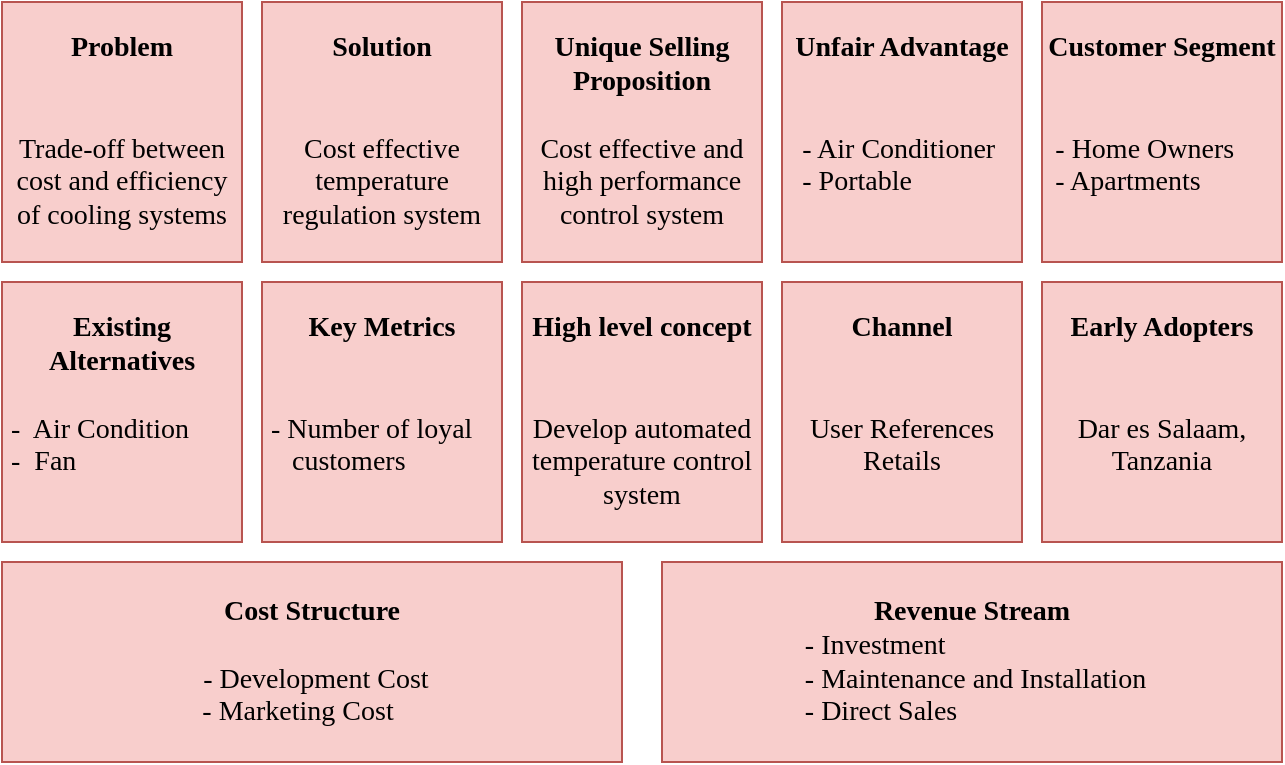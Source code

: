 <mxfile version="24.4.6" type="device" pages="4">
  <diagram id="IUutwtIi_xowKQfKzAiz" name="lean_canvas">
    <mxGraphModel dx="880" dy="522" grid="1" gridSize="10" guides="1" tooltips="1" connect="1" arrows="1" fold="1" page="1" pageScale="1" pageWidth="850" pageHeight="1100" math="0" shadow="0">
      <root>
        <mxCell id="0" />
        <mxCell id="1" parent="0" />
        <mxCell id="N1j-NG2Vdm3HL-knyuAw-1" value="&lt;div style=&quot;font-size: 14px;&quot;&gt;&lt;b style=&quot;font-size: 14px;&quot;&gt;Problem&lt;/b&gt;&lt;/div&gt;&lt;div style=&quot;font-size: 14px;&quot;&gt;&lt;br style=&quot;font-size: 14px;&quot;&gt;&lt;/div&gt;&lt;div style=&quot;font-size: 14px;&quot;&gt;&lt;br style=&quot;font-size: 14px;&quot;&gt;&lt;/div&gt;&lt;div style=&quot;font-size: 14px;&quot;&gt;Trade-off between cost and efficiency of cooling systems&lt;/div&gt;" style="rounded=1;whiteSpace=wrap;html=1;arcSize=0;fillColor=#f8cecc;strokeColor=#b85450;fontFamily=Times New Roman;fontSize=14;" parent="1" vertex="1">
          <mxGeometry x="80" y="80" width="120" height="130" as="geometry" />
        </mxCell>
        <mxCell id="N1j-NG2Vdm3HL-knyuAw-2" value="&lt;div style=&quot;font-size: 14px;&quot;&gt;&lt;b&gt;Key Metrics&lt;/b&gt;&lt;/div&gt;&lt;div style=&quot;font-size: 14px;&quot;&gt;&lt;br style=&quot;font-size: 14px;&quot;&gt;&lt;/div&gt;&lt;div style=&quot;font-size: 14px;&quot;&gt;&lt;br style=&quot;font-size: 14px;&quot;&gt;&lt;/div&gt;&lt;div style=&quot;text-align: left; font-size: 14px;&quot;&gt;&amp;nbsp;- Number of loyal&amp;nbsp; &amp;nbsp; &amp;nbsp; &amp;nbsp; customers&lt;/div&gt;&lt;div style=&quot;font-size: 14px;&quot;&gt;&lt;br style=&quot;font-size: 14px;&quot;&gt;&lt;/div&gt;" style="rounded=1;whiteSpace=wrap;html=1;arcSize=0;fillColor=#f8cecc;strokeColor=#b85450;fontFamily=Times New Roman;fontSize=14;" parent="1" vertex="1">
          <mxGeometry x="210" y="220" width="120" height="130" as="geometry" />
        </mxCell>
        <mxCell id="N1j-NG2Vdm3HL-knyuAw-3" value="&lt;div style=&quot;font-size: 14px;&quot;&gt;&lt;b&gt;Unique Selling Proposition&lt;/b&gt;&lt;/div&gt;&lt;div style=&quot;font-size: 14px;&quot;&gt;&lt;br style=&quot;font-size: 14px;&quot;&gt;&lt;/div&gt;&lt;div style=&quot;font-size: 14px;&quot;&gt;Cost effective and high performance control system&lt;/div&gt;" style="rounded=1;whiteSpace=wrap;html=1;arcSize=0;fillColor=#f8cecc;strokeColor=#b85450;fontFamily=Times New Roman;fontSize=14;" parent="1" vertex="1">
          <mxGeometry x="340" y="80" width="120" height="130" as="geometry" />
        </mxCell>
        <mxCell id="N1j-NG2Vdm3HL-knyuAw-4" value="&lt;div style=&quot;font-size: 14px;&quot;&gt;&lt;b&gt;Solution&lt;/b&gt;&lt;/div&gt;&lt;div style=&quot;font-size: 14px;&quot;&gt;&lt;br style=&quot;font-size: 14px;&quot;&gt;&lt;/div&gt;&lt;div style=&quot;font-size: 14px;&quot;&gt;&lt;br style=&quot;font-size: 14px;&quot;&gt;&lt;/div&gt;&lt;div style=&quot;font-size: 14px;&quot;&gt;Cost effective temperature regulation system&lt;/div&gt;" style="rounded=1;whiteSpace=wrap;html=1;arcSize=0;fillColor=#f8cecc;strokeColor=#b85450;fontFamily=Times New Roman;fontSize=14;" parent="1" vertex="1">
          <mxGeometry x="210" y="80" width="120" height="130" as="geometry" />
        </mxCell>
        <mxCell id="N1j-NG2Vdm3HL-knyuAw-5" value="&lt;div style=&quot;font-size: 14px;&quot;&gt;&lt;b&gt;Existing Alternatives&lt;/b&gt;&lt;/div&gt;&lt;div style=&quot;font-size: 14px;&quot;&gt;&lt;br style=&quot;font-size: 14px;&quot;&gt;&lt;/div&gt;&lt;div style=&quot;font-size: 14px;&quot;&gt;&lt;div style=&quot;&quot;&gt;&lt;div style=&quot;text-align: left;&quot;&gt;&lt;span style=&quot;background-color: initial;&quot;&gt;&amp;nbsp;-&amp;nbsp; Air Condition&lt;/span&gt;&lt;/div&gt;&lt;div style=&quot;text-align: left;&quot;&gt;&lt;span style=&quot;background-color: initial; text-align: center;&quot;&gt;&amp;nbsp;-&amp;nbsp; Fan&lt;/span&gt;&lt;/div&gt;&lt;/div&gt;&lt;/div&gt;&lt;div style=&quot;font-size: 14px;&quot;&gt;&lt;br style=&quot;font-size: 14px;&quot;&gt;&lt;/div&gt;" style="rounded=1;whiteSpace=wrap;html=1;arcSize=0;fillColor=#f8cecc;strokeColor=#b85450;fontFamily=Times New Roman;fontSize=14;" parent="1" vertex="1">
          <mxGeometry x="80" y="220" width="120" height="130" as="geometry" />
        </mxCell>
        <mxCell id="N1j-NG2Vdm3HL-knyuAw-6" value="&lt;div style=&quot;font-size: 14px;&quot;&gt;&lt;b&gt;Early Adopters&lt;/b&gt;&lt;/div&gt;&lt;div style=&quot;font-size: 14px;&quot;&gt;&lt;br style=&quot;font-size: 14px;&quot;&gt;&lt;/div&gt;&lt;div style=&quot;font-size: 14px;&quot;&gt;&lt;br style=&quot;font-size: 14px;&quot;&gt;&lt;/div&gt;&lt;div style=&quot;font-size: 14px;&quot;&gt;Dar es Salaam,&lt;/div&gt;&lt;div style=&quot;font-size: 14px;&quot;&gt;Tanzania&lt;/div&gt;&lt;div style=&quot;font-size: 14px;&quot;&gt;&lt;br style=&quot;font-size: 14px;&quot;&gt;&lt;/div&gt;" style="rounded=1;whiteSpace=wrap;html=1;arcSize=0;fillColor=#f8cecc;strokeColor=#b85450;fontFamily=Times New Roman;fontSize=14;" parent="1" vertex="1">
          <mxGeometry x="600" y="220" width="120" height="130" as="geometry" />
        </mxCell>
        <mxCell id="N1j-NG2Vdm3HL-knyuAw-7" value="&lt;div style=&quot;font-size: 14px;&quot;&gt;&lt;b&gt;Customer Segment&lt;/b&gt;&lt;/div&gt;&lt;div style=&quot;font-size: 14px;&quot;&gt;&lt;br style=&quot;font-size: 14px;&quot;&gt;&lt;/div&gt;&lt;div style=&quot;font-size: 14px;&quot;&gt;&lt;br&gt;&lt;/div&gt;&lt;div style=&quot;text-align: left; font-size: 14px;&quot;&gt;&amp;nbsp;- Home Owners&lt;/div&gt;&lt;div style=&quot;text-align: left; font-size: 14px;&quot;&gt;&amp;nbsp;- Apartments&lt;/div&gt;&lt;div style=&quot;font-size: 14px;&quot;&gt;&lt;br style=&quot;font-size: 14px;&quot;&gt;&lt;/div&gt;" style="rounded=1;whiteSpace=wrap;html=1;arcSize=0;fillColor=#f8cecc;strokeColor=#b85450;fontFamily=Times New Roman;fontSize=14;" parent="1" vertex="1">
          <mxGeometry x="600" y="80" width="120" height="130" as="geometry" />
        </mxCell>
        <mxCell id="N1j-NG2Vdm3HL-knyuAw-8" value="&lt;div style=&quot;font-size: 14px;&quot;&gt;&lt;b&gt;Channel&lt;/b&gt;&lt;/div&gt;&lt;div style=&quot;font-size: 14px;&quot;&gt;&lt;br style=&quot;font-size: 14px;&quot;&gt;&lt;/div&gt;&lt;div style=&quot;font-size: 14px;&quot;&gt;&lt;br style=&quot;font-size: 14px;&quot;&gt;&lt;/div&gt;&lt;div style=&quot;font-size: 14px;&quot;&gt;User References&lt;/div&gt;&lt;div style=&quot;font-size: 14px;&quot;&gt;Retails&lt;/div&gt;&lt;div style=&quot;font-size: 14px;&quot;&gt;&lt;br style=&quot;font-size: 14px;&quot;&gt;&lt;/div&gt;" style="rounded=1;whiteSpace=wrap;html=1;arcSize=0;fillColor=#f8cecc;strokeColor=#b85450;fontFamily=Times New Roman;fontSize=14;" parent="1" vertex="1">
          <mxGeometry x="470" y="220" width="120" height="130" as="geometry" />
        </mxCell>
        <mxCell id="N1j-NG2Vdm3HL-knyuAw-9" value="&lt;div style=&quot;font-size: 14px;&quot;&gt;&lt;b&gt;Unfair Advantage&lt;/b&gt;&lt;/div&gt;&lt;div style=&quot;font-size: 14px;&quot;&gt;&lt;b&gt;&lt;br&gt;&lt;/b&gt;&lt;/div&gt;&lt;div style=&quot;font-size: 14px;&quot;&gt;&lt;br&gt;&lt;/div&gt;&lt;div style=&quot;text-align: left; font-size: 14px;&quot;&gt;&amp;nbsp;- Air Conditioner&lt;/div&gt;&lt;div style=&quot;text-align: left; font-size: 14px;&quot;&gt;&amp;nbsp;- Portable&amp;nbsp;&lt;/div&gt;&lt;div style=&quot;font-size: 14px;&quot;&gt;&lt;br&gt;&lt;/div&gt;" style="rounded=1;whiteSpace=wrap;html=1;arcSize=0;fillColor=#f8cecc;strokeColor=#b85450;fontFamily=Times New Roman;fontSize=14;" parent="1" vertex="1">
          <mxGeometry x="470" y="80" width="120" height="130" as="geometry" />
        </mxCell>
        <mxCell id="N1j-NG2Vdm3HL-knyuAw-10" value="&lt;div style=&quot;font-size: 14px;&quot;&gt;&lt;b&gt;High level concept&lt;/b&gt;&lt;/div&gt;&lt;div style=&quot;font-size: 14px;&quot;&gt;&lt;br style=&quot;font-size: 14px;&quot;&gt;&lt;/div&gt;&lt;div style=&quot;font-size: 14px;&quot;&gt;&lt;br&gt;&lt;/div&gt;&lt;div style=&quot;font-size: 14px;&quot;&gt;Develop automated temperature control system&lt;/div&gt;" style="rounded=1;whiteSpace=wrap;html=1;arcSize=0;fillColor=#f8cecc;strokeColor=#b85450;fontFamily=Times New Roman;fontSize=14;" parent="1" vertex="1">
          <mxGeometry x="340" y="220" width="120" height="130" as="geometry" />
        </mxCell>
        <mxCell id="N1j-NG2Vdm3HL-knyuAw-11" value="&lt;div style=&quot;font-size: 14px;&quot;&gt;&lt;b&gt;Cost Structure&lt;/b&gt;&lt;/div&gt;&lt;div style=&quot;font-size: 14px;&quot;&gt;&lt;b&gt;&lt;br&gt;&lt;/b&gt;&lt;/div&gt;&lt;div style=&quot;text-align: right; font-size: 14px;&quot;&gt;&amp;nbsp;- Development Cost&lt;/div&gt;&lt;div style=&quot;font-size: 14px;&quot;&gt;&amp;nbsp;- Marketing Cost&amp;nbsp; &amp;nbsp; &amp;nbsp;&lt;/div&gt;" style="rounded=1;whiteSpace=wrap;html=1;arcSize=0;fillColor=#f8cecc;strokeColor=#b85450;fontFamily=Times New Roman;fontSize=14;" parent="1" vertex="1">
          <mxGeometry x="80" y="360" width="310" height="100" as="geometry" />
        </mxCell>
        <mxCell id="N1j-NG2Vdm3HL-knyuAw-12" value="&lt;div style=&quot;font-size: 14px;&quot;&gt;&lt;b&gt;Revenue Stream&lt;/b&gt;&lt;/div&gt;&lt;div style=&quot;text-align: left; font-size: 14px;&quot;&gt;&lt;span style=&quot;background-color: initial;&quot;&gt;&amp;nbsp;- Investment&lt;/span&gt;&lt;br&gt;&lt;/div&gt;&lt;div style=&quot;text-align: left; font-size: 14px;&quot;&gt;&amp;nbsp;- Maintenance and Installation&lt;/div&gt;&lt;div style=&quot;text-align: left; font-size: 14px;&quot;&gt;&amp;nbsp;- Direct Sales&lt;/div&gt;" style="rounded=1;whiteSpace=wrap;html=1;arcSize=0;fillColor=#f8cecc;strokeColor=#b85450;fontFamily=Times New Roman;fontSize=14;" parent="1" vertex="1">
          <mxGeometry x="410" y="360" width="310" height="100" as="geometry" />
        </mxCell>
      </root>
    </mxGraphModel>
  </diagram>
  <diagram id="fbFZtdybgHPGP7j4UPw3" name="block_diagram">
    <mxGraphModel dx="880" dy="522" grid="1" gridSize="10" guides="1" tooltips="1" connect="1" arrows="1" fold="1" page="1" pageScale="1" pageWidth="850" pageHeight="1100" math="0" shadow="0">
      <root>
        <mxCell id="0" />
        <mxCell id="1" parent="0" />
        <mxCell id="qX_eJ9X0-TSV4JlGl-xu-5" style="edgeStyle=orthogonalEdgeStyle;rounded=0;orthogonalLoop=1;jettySize=auto;html=1;exitX=0.5;exitY=1;exitDx=0;exitDy=0;entryX=0.5;entryY=0;entryDx=0;entryDy=0;startArrow=classic;startFill=1;" parent="1" source="Xi10BOZ2VGo8RdoqIAmX-1" target="Xi10BOZ2VGo8RdoqIAmX-6" edge="1">
          <mxGeometry relative="1" as="geometry" />
        </mxCell>
        <mxCell id="JZ5oZrzmXpjfikpqD0F4-2" style="rounded=0;orthogonalLoop=1;jettySize=auto;html=1;exitX=1;exitY=0.5;exitDx=0;exitDy=0;endArrow=oval;endFill=1;" parent="1" source="Xi10BOZ2VGo8RdoqIAmX-1" edge="1">
          <mxGeometry relative="1" as="geometry">
            <mxPoint x="520" y="320" as="targetPoint" />
          </mxGeometry>
        </mxCell>
        <mxCell id="Xi10BOZ2VGo8RdoqIAmX-1" value="&lt;font style=&quot;font-size: 15px;&quot; face=&quot;Times New Roman&quot;&gt;&lt;b&gt;Micro-controller&lt;/b&gt;&lt;/font&gt;" style="rounded=1;whiteSpace=wrap;html=1;" parent="1" vertex="1">
          <mxGeometry x="360" y="240" width="120" height="160" as="geometry" />
        </mxCell>
        <mxCell id="cwdDH5eGxF_M0OgsM5ry-1" style="edgeStyle=orthogonalEdgeStyle;rounded=0;orthogonalLoop=1;jettySize=auto;html=1;exitX=0;exitY=0.5;exitDx=0;exitDy=0;endArrow=oval;endFill=1;" parent="1" source="Xi10BOZ2VGo8RdoqIAmX-2" edge="1">
          <mxGeometry relative="1" as="geometry">
            <mxPoint x="560" y="280" as="targetPoint" />
          </mxGeometry>
        </mxCell>
        <mxCell id="Xi10BOZ2VGo8RdoqIAmX-2" value="&lt;font face=&quot;Times New Roman&quot;&gt;&lt;span style=&quot;font-size: 15px;&quot;&gt;&lt;b&gt;Cooling System&lt;/b&gt;&lt;/span&gt;&lt;/font&gt;" style="rounded=1;whiteSpace=wrap;html=1;" parent="1" vertex="1">
          <mxGeometry x="600" y="220" width="120" height="60" as="geometry" />
        </mxCell>
        <mxCell id="cwdDH5eGxF_M0OgsM5ry-2" style="edgeStyle=orthogonalEdgeStyle;rounded=0;orthogonalLoop=1;jettySize=auto;html=1;exitX=0;exitY=0.5;exitDx=0;exitDy=0;endArrow=oval;endFill=1;" parent="1" source="Xi10BOZ2VGo8RdoqIAmX-3" edge="1">
          <mxGeometry relative="1" as="geometry">
            <mxPoint x="560" y="360" as="targetPoint" />
          </mxGeometry>
        </mxCell>
        <mxCell id="Xi10BOZ2VGo8RdoqIAmX-3" value="&lt;font face=&quot;Times New Roman&quot;&gt;&lt;span style=&quot;font-size: 15px;&quot;&gt;&lt;b&gt;Heating System&lt;/b&gt;&lt;/span&gt;&lt;/font&gt;" style="rounded=1;whiteSpace=wrap;html=1;" parent="1" vertex="1">
          <mxGeometry x="600" y="360" width="120" height="60" as="geometry" />
        </mxCell>
        <mxCell id="qX_eJ9X0-TSV4JlGl-xu-4" style="edgeStyle=orthogonalEdgeStyle;rounded=0;orthogonalLoop=1;jettySize=auto;html=1;exitX=1;exitY=0.5;exitDx=0;exitDy=0;entryX=0;entryY=0.25;entryDx=0;entryDy=0;" parent="1" source="Xi10BOZ2VGo8RdoqIAmX-4" target="Xi10BOZ2VGo8RdoqIAmX-1" edge="1">
          <mxGeometry relative="1" as="geometry" />
        </mxCell>
        <mxCell id="Xi10BOZ2VGo8RdoqIAmX-4" value="&lt;font face=&quot;Times New Roman&quot;&gt;&lt;span style=&quot;font-size: 15px;&quot;&gt;&lt;b&gt;Temperature&amp;nbsp; sensor&lt;/b&gt;&lt;/span&gt;&lt;/font&gt;" style="rounded=1;whiteSpace=wrap;html=1;" parent="1" vertex="1">
          <mxGeometry x="180" y="250" width="120" height="60" as="geometry" />
        </mxCell>
        <mxCell id="qX_eJ9X0-TSV4JlGl-xu-3" style="edgeStyle=orthogonalEdgeStyle;rounded=0;orthogonalLoop=1;jettySize=auto;html=1;exitX=1;exitY=0.5;exitDx=0;exitDy=0;entryX=0;entryY=0.75;entryDx=0;entryDy=0;" parent="1" source="Xi10BOZ2VGo8RdoqIAmX-5" target="Xi10BOZ2VGo8RdoqIAmX-1" edge="1">
          <mxGeometry relative="1" as="geometry" />
        </mxCell>
        <mxCell id="Xi10BOZ2VGo8RdoqIAmX-5" value="&lt;font face=&quot;Times New Roman&quot;&gt;&lt;span style=&quot;font-size: 15px;&quot;&gt;&lt;b&gt;Reference Temperature&lt;/b&gt;&lt;/span&gt;&lt;/font&gt;" style="rounded=1;whiteSpace=wrap;html=1;" parent="1" vertex="1">
          <mxGeometry x="180" y="330" width="120" height="60" as="geometry" />
        </mxCell>
        <mxCell id="Xi10BOZ2VGo8RdoqIAmX-6" value="&lt;font face=&quot;Times New Roman&quot;&gt;&lt;span style=&quot;font-size: 15px;&quot;&gt;&lt;b&gt;Memory&lt;/b&gt;&lt;/span&gt;&lt;/font&gt;" style="rounded=1;whiteSpace=wrap;html=1;" parent="1" vertex="1">
          <mxGeometry x="360" y="460" width="120" height="60" as="geometry" />
        </mxCell>
        <mxCell id="cwdDH5eGxF_M0OgsM5ry-4" style="edgeStyle=orthogonalEdgeStyle;rounded=0;orthogonalLoop=1;jettySize=auto;html=1;exitX=0.25;exitY=0;exitDx=0;exitDy=0;" parent="1" source="Xi10BOZ2VGo8RdoqIAmX-7" edge="1">
          <mxGeometry relative="1" as="geometry">
            <mxPoint x="210" y="480" as="targetPoint" />
          </mxGeometry>
        </mxCell>
        <mxCell id="cwdDH5eGxF_M0OgsM5ry-5" style="edgeStyle=orthogonalEdgeStyle;rounded=0;orthogonalLoop=1;jettySize=auto;html=1;exitX=0.5;exitY=0;exitDx=0;exitDy=0;" parent="1" source="Xi10BOZ2VGo8RdoqIAmX-7" edge="1">
          <mxGeometry relative="1" as="geometry">
            <mxPoint x="240" y="480" as="targetPoint" />
          </mxGeometry>
        </mxCell>
        <mxCell id="cwdDH5eGxF_M0OgsM5ry-6" style="edgeStyle=orthogonalEdgeStyle;rounded=0;orthogonalLoop=1;jettySize=auto;html=1;exitX=0.75;exitY=0;exitDx=0;exitDy=0;" parent="1" source="Xi10BOZ2VGo8RdoqIAmX-7" edge="1">
          <mxGeometry relative="1" as="geometry">
            <mxPoint x="270" y="480" as="targetPoint" />
          </mxGeometry>
        </mxCell>
        <mxCell id="Xi10BOZ2VGo8RdoqIAmX-7" value="&lt;font face=&quot;Times New Roman&quot;&gt;&lt;span style=&quot;font-size: 15px;&quot;&gt;&lt;b&gt;Power&lt;/b&gt;&lt;/span&gt;&lt;/font&gt;" style="rounded=1;whiteSpace=wrap;html=1;" parent="1" vertex="1">
          <mxGeometry x="180" y="520" width="120" height="60" as="geometry" />
        </mxCell>
        <mxCell id="JOOxyEUbyZdSYKalkVz8-5" style="edgeStyle=orthogonalEdgeStyle;rounded=0;orthogonalLoop=1;jettySize=auto;html=1;exitX=0.5;exitY=1;exitDx=0;exitDy=0;entryX=0.5;entryY=0;entryDx=0;entryDy=0;" parent="1" source="JOOxyEUbyZdSYKalkVz8-4" target="Xi10BOZ2VGo8RdoqIAmX-1" edge="1">
          <mxGeometry relative="1" as="geometry" />
        </mxCell>
        <mxCell id="JOOxyEUbyZdSYKalkVz8-4" value="&lt;font face=&quot;Times New Roman&quot;&gt;&lt;span style=&quot;font-size: 15px;&quot;&gt;&lt;b&gt;Display&lt;/b&gt;&lt;/span&gt;&lt;/font&gt;" style="rounded=1;whiteSpace=wrap;html=1;" parent="1" vertex="1">
          <mxGeometry x="360" y="120" width="120" height="60" as="geometry" />
        </mxCell>
        <mxCell id="cwdDH5eGxF_M0OgsM5ry-3" value="" style="endArrow=none;html=1;rounded=0;" parent="1" edge="1">
          <mxGeometry width="50" height="50" relative="1" as="geometry">
            <mxPoint x="520" y="320" as="sourcePoint" />
            <mxPoint x="560" y="280" as="targetPoint" />
          </mxGeometry>
        </mxCell>
        <mxCell id="cwdDH5eGxF_M0OgsM5ry-8" value="&lt;font face=&quot;Times New Roman&quot;&gt;&lt;span style=&quot;font-size: 15px;&quot;&gt;&lt;b&gt;All components&lt;/b&gt;&lt;/span&gt;&lt;/font&gt;" style="rounded=1;whiteSpace=wrap;html=1;shadow=1;glass=0;dashed=1;dashPattern=1 1;" parent="1" vertex="1">
          <mxGeometry x="160" y="450" width="160" height="30" as="geometry" />
        </mxCell>
      </root>
    </mxGraphModel>
  </diagram>
  <diagram id="w1SGXUmg4aq96N_5f62M" name="detailed_block_diagram">
    <mxGraphModel dx="880" dy="1617" grid="1" gridSize="10" guides="1" tooltips="1" connect="1" arrows="1" fold="1" page="1" pageScale="1" pageWidth="850" pageHeight="1100" math="0" shadow="0">
      <root>
        <mxCell id="0" />
        <mxCell id="1" parent="0" />
        <mxCell id="oxX6o8B_DWSjOt6dtP4j-6" style="edgeStyle=orthogonalEdgeStyle;rounded=0;orthogonalLoop=1;jettySize=auto;html=1;exitX=0.5;exitY=1;exitDx=0;exitDy=0;entryX=0.5;entryY=0;entryDx=0;entryDy=0;" parent="1" source="B_azEyaQDEWIwMeFZd9b-1" target="oxX6o8B_DWSjOt6dtP4j-5" edge="1">
          <mxGeometry relative="1" as="geometry" />
        </mxCell>
        <mxCell id="SBjCXVyyqNs9FAgvINQP-2" style="edgeStyle=orthogonalEdgeStyle;rounded=0;orthogonalLoop=1;jettySize=auto;html=1;exitX=0.25;exitY=1;exitDx=0;exitDy=0;entryX=0.5;entryY=0;entryDx=0;entryDy=0;startArrow=classic;startFill=1;" parent="1" source="B_azEyaQDEWIwMeFZd9b-1" target="SBjCXVyyqNs9FAgvINQP-1" edge="1">
          <mxGeometry relative="1" as="geometry" />
        </mxCell>
        <mxCell id="B_azEyaQDEWIwMeFZd9b-1" value="&lt;font style=&quot;font-size: 15px;&quot; face=&quot;Times New Roman&quot;&gt;&lt;b&gt;Micro-controller&lt;/b&gt;&lt;/font&gt;" style="rounded=1;whiteSpace=wrap;html=1;" parent="1" vertex="1">
          <mxGeometry x="270" y="350" width="100" height="160" as="geometry" />
        </mxCell>
        <mxCell id="oxX6o8B_DWSjOt6dtP4j-4" style="edgeStyle=orthogonalEdgeStyle;rounded=0;orthogonalLoop=1;jettySize=auto;html=1;exitX=1;exitY=0.5;exitDx=0;exitDy=0;entryX=0;entryY=0.25;entryDx=0;entryDy=0;" parent="1" source="B_azEyaQDEWIwMeFZd9b-3" target="B_azEyaQDEWIwMeFZd9b-1" edge="1">
          <mxGeometry relative="1" as="geometry" />
        </mxCell>
        <mxCell id="B_azEyaQDEWIwMeFZd9b-3" value="&lt;font style=&quot;font-size: 15px;&quot; face=&quot;Times New Roman&quot;&gt;&lt;b&gt;Reference Temperature&lt;/b&gt;&lt;/font&gt;" style="rounded=1;whiteSpace=wrap;html=1;" parent="1" vertex="1">
          <mxGeometry x="80" y="360" width="120" height="60" as="geometry" />
        </mxCell>
        <mxCell id="oxX6o8B_DWSjOt6dtP4j-3" style="edgeStyle=orthogonalEdgeStyle;rounded=0;orthogonalLoop=1;jettySize=auto;html=1;exitX=1;exitY=0.5;exitDx=0;exitDy=0;entryX=0;entryY=0.75;entryDx=0;entryDy=0;" parent="1" source="oxX6o8B_DWSjOt6dtP4j-1" target="B_azEyaQDEWIwMeFZd9b-1" edge="1">
          <mxGeometry relative="1" as="geometry" />
        </mxCell>
        <mxCell id="oxX6o8B_DWSjOt6dtP4j-1" value="&lt;font style=&quot;font-size: 15px;&quot; face=&quot;Times New Roman&quot;&gt;&lt;b&gt;Temperature Sensor&lt;/b&gt;&lt;/font&gt;" style="rounded=1;whiteSpace=wrap;html=1;" parent="1" vertex="1">
          <mxGeometry x="80" y="440" width="120" height="60" as="geometry" />
        </mxCell>
        <mxCell id="oxX6o8B_DWSjOt6dtP4j-5" value="&lt;font style=&quot;font-size: 15px;&quot; face=&quot;Times New Roman&quot;&gt;&lt;b&gt;LCD&lt;/b&gt;&lt;/font&gt;" style="rounded=1;whiteSpace=wrap;html=1;" parent="1" vertex="1">
          <mxGeometry x="270" y="560" width="100" height="60" as="geometry" />
        </mxCell>
        <mxCell id="oxX6o8B_DWSjOt6dtP4j-9" style="edgeStyle=orthogonalEdgeStyle;rounded=0;orthogonalLoop=1;jettySize=auto;html=1;exitX=0;exitY=0.5;exitDx=0;exitDy=0;entryX=1;entryY=0.25;entryDx=0;entryDy=0;" parent="1" source="oxX6o8B_DWSjOt6dtP4j-8" target="B_azEyaQDEWIwMeFZd9b-1" edge="1">
          <mxGeometry relative="1" as="geometry" />
        </mxCell>
        <mxCell id="oxX6o8B_DWSjOt6dtP4j-8" value="&lt;font style=&quot;font-size: 15px;&quot; face=&quot;Times New Roman&quot;&gt;&lt;b&gt;Voltage&amp;nbsp; Regulator&lt;/b&gt;&lt;/font&gt;" style="rounded=1;whiteSpace=wrap;html=1;" parent="1" vertex="1">
          <mxGeometry x="440" y="360" width="120" height="60" as="geometry" />
        </mxCell>
        <mxCell id="oxX6o8B_DWSjOt6dtP4j-11" value="&lt;font style=&quot;font-size: 15px;&quot; face=&quot;Times New Roman&quot;&gt;&lt;b&gt;Step down Transformer&lt;/b&gt;&lt;/font&gt;" style="rounded=1;whiteSpace=wrap;html=1;" parent="1" vertex="1">
          <mxGeometry x="440" y="580" width="120" height="60" as="geometry" />
        </mxCell>
        <mxCell id="oxX6o8B_DWSjOt6dtP4j-15" style="edgeStyle=orthogonalEdgeStyle;rounded=0;orthogonalLoop=1;jettySize=auto;html=1;exitX=0.5;exitY=1;exitDx=0;exitDy=0;entryX=0.5;entryY=0;entryDx=0;entryDy=0;endArrow=none;endFill=0;startArrow=classic;startFill=1;" parent="1" source="oxX6o8B_DWSjOt6dtP4j-13" target="oxX6o8B_DWSjOt6dtP4j-11" edge="1">
          <mxGeometry relative="1" as="geometry" />
        </mxCell>
        <mxCell id="oxX6o8B_DWSjOt6dtP4j-18" style="edgeStyle=orthogonalEdgeStyle;rounded=0;orthogonalLoop=1;jettySize=auto;html=1;exitX=0.5;exitY=0;exitDx=0;exitDy=0;entryX=0.5;entryY=1;entryDx=0;entryDy=0;" parent="1" source="oxX6o8B_DWSjOt6dtP4j-13" target="oxX6o8B_DWSjOt6dtP4j-8" edge="1">
          <mxGeometry relative="1" as="geometry" />
        </mxCell>
        <mxCell id="oxX6o8B_DWSjOt6dtP4j-13" value="&lt;font style=&quot;font-size: 15px;&quot; face=&quot;Times New Roman&quot;&gt;&lt;b&gt;Rectifier&lt;/b&gt;&lt;/font&gt;" style="rounded=1;whiteSpace=wrap;html=1;" parent="1" vertex="1">
          <mxGeometry x="440" y="470" width="120" height="60" as="geometry" />
        </mxCell>
        <mxCell id="oxX6o8B_DWSjOt6dtP4j-17" value="" style="edgeStyle=orthogonalEdgeStyle;rounded=0;orthogonalLoop=1;jettySize=auto;html=1;endArrow=none;endFill=0;startArrow=classic;startFill=1;" parent="1" source="oxX6o8B_DWSjOt6dtP4j-16" target="B_azEyaQDEWIwMeFZd9b-1" edge="1">
          <mxGeometry relative="1" as="geometry" />
        </mxCell>
        <mxCell id="oxX6o8B_DWSjOt6dtP4j-27" style="edgeStyle=orthogonalEdgeStyle;rounded=0;orthogonalLoop=1;jettySize=auto;html=1;exitX=1;exitY=0.5;exitDx=0;exitDy=0;entryX=0;entryY=0.5;entryDx=0;entryDy=0;" parent="1" source="oxX6o8B_DWSjOt6dtP4j-16" target="oxX6o8B_DWSjOt6dtP4j-22" edge="1">
          <mxGeometry relative="1" as="geometry" />
        </mxCell>
        <mxCell id="oxX6o8B_DWSjOt6dtP4j-28" style="edgeStyle=orthogonalEdgeStyle;rounded=0;orthogonalLoop=1;jettySize=auto;html=1;exitX=1;exitY=0.5;exitDx=0;exitDy=0;entryX=0;entryY=0.5;entryDx=0;entryDy=0;" parent="1" source="oxX6o8B_DWSjOt6dtP4j-16" target="oxX6o8B_DWSjOt6dtP4j-24" edge="1">
          <mxGeometry relative="1" as="geometry" />
        </mxCell>
        <mxCell id="oxX6o8B_DWSjOt6dtP4j-16" value="&lt;font style=&quot;font-size: 15px;&quot; face=&quot;Times New Roman&quot;&gt;&lt;b&gt;Optocoupler&lt;/b&gt;&lt;/font&gt;" style="rounded=1;whiteSpace=wrap;html=1;" parent="1" vertex="1">
          <mxGeometry x="260" y="200" width="120" height="60" as="geometry" />
        </mxCell>
        <mxCell id="oxX6o8B_DWSjOt6dtP4j-21" style="edgeStyle=orthogonalEdgeStyle;rounded=0;orthogonalLoop=1;jettySize=auto;html=1;exitX=0.5;exitY=1;exitDx=0;exitDy=0;entryX=1;entryY=0.5;entryDx=0;entryDy=0;" parent="1" source="oxX6o8B_DWSjOt6dtP4j-19" target="oxX6o8B_DWSjOt6dtP4j-11" edge="1">
          <mxGeometry relative="1" as="geometry" />
        </mxCell>
        <mxCell id="oxX6o8B_DWSjOt6dtP4j-23" style="edgeStyle=orthogonalEdgeStyle;rounded=0;orthogonalLoop=1;jettySize=auto;html=1;exitX=0.5;exitY=0;exitDx=0;exitDy=0;entryX=0.5;entryY=1;entryDx=0;entryDy=0;" parent="1" source="oxX6o8B_DWSjOt6dtP4j-19" target="oxX6o8B_DWSjOt6dtP4j-22" edge="1">
          <mxGeometry relative="1" as="geometry" />
        </mxCell>
        <mxCell id="oxX6o8B_DWSjOt6dtP4j-19" value="&lt;font style=&quot;font-size: 15px;&quot; face=&quot;Times New Roman&quot;&gt;&lt;b&gt;Power&amp;nbsp;&lt;br&gt;240v AC&lt;br&gt;&lt;/b&gt;&lt;/font&gt;" style="rounded=1;whiteSpace=wrap;html=1;" parent="1" vertex="1">
          <mxGeometry x="610" y="360" width="120" height="60" as="geometry" />
        </mxCell>
        <mxCell id="oxX6o8B_DWSjOt6dtP4j-25" style="edgeStyle=orthogonalEdgeStyle;rounded=0;orthogonalLoop=1;jettySize=auto;html=1;exitX=0.5;exitY=0;exitDx=0;exitDy=0;entryX=0.5;entryY=1;entryDx=0;entryDy=0;" parent="1" source="oxX6o8B_DWSjOt6dtP4j-22" target="oxX6o8B_DWSjOt6dtP4j-24" edge="1">
          <mxGeometry relative="1" as="geometry" />
        </mxCell>
        <mxCell id="oxX6o8B_DWSjOt6dtP4j-22" value="&lt;font style=&quot;font-size: 15px;&quot; face=&quot;Times New Roman&quot;&gt;&lt;b&gt;Relay&lt;br&gt;&lt;/b&gt;&lt;/font&gt;" style="rounded=1;whiteSpace=wrap;html=1;" parent="1" vertex="1">
          <mxGeometry x="610" y="250" width="120" height="60" as="geometry" />
        </mxCell>
        <mxCell id="oxX6o8B_DWSjOt6dtP4j-31" style="edgeStyle=orthogonalEdgeStyle;rounded=0;orthogonalLoop=1;jettySize=auto;html=1;exitX=0.5;exitY=0;exitDx=0;exitDy=0;endArrow=oval;endFill=1;" parent="1" source="oxX6o8B_DWSjOt6dtP4j-24" edge="1">
          <mxGeometry relative="1" as="geometry">
            <mxPoint x="670" y="100" as="targetPoint" />
          </mxGeometry>
        </mxCell>
        <mxCell id="oxX6o8B_DWSjOt6dtP4j-24" value="&lt;font style=&quot;font-size: 15px;&quot; face=&quot;Times New Roman&quot;&gt;&lt;b&gt;Thyristor&lt;br&gt;&lt;/b&gt;&lt;/font&gt;" style="rounded=1;whiteSpace=wrap;html=1;" parent="1" vertex="1">
          <mxGeometry x="610" y="140" width="120" height="60" as="geometry" />
        </mxCell>
        <mxCell id="oxX6o8B_DWSjOt6dtP4j-33" style="edgeStyle=orthogonalEdgeStyle;rounded=0;orthogonalLoop=1;jettySize=auto;html=1;exitX=0.5;exitY=1;exitDx=0;exitDy=0;endArrow=none;endFill=0;" parent="1" source="oxX6o8B_DWSjOt6dtP4j-29" edge="1">
          <mxGeometry relative="1" as="geometry">
            <mxPoint x="640" y="70" as="targetPoint" />
          </mxGeometry>
        </mxCell>
        <mxCell id="oxX6o8B_DWSjOt6dtP4j-29" value="&lt;font style=&quot;font-size: 15px;&quot; face=&quot;Times New Roman&quot;&gt;&lt;b&gt;Liquid Refrigerant Cooling System&lt;br&gt;&lt;/b&gt;&lt;/font&gt;" style="rounded=1;whiteSpace=wrap;html=1;" parent="1" vertex="1">
          <mxGeometry x="480" y="-20" width="160" height="60" as="geometry" />
        </mxCell>
        <mxCell id="oxX6o8B_DWSjOt6dtP4j-34" style="edgeStyle=orthogonalEdgeStyle;rounded=0;orthogonalLoop=1;jettySize=auto;html=1;exitX=0.5;exitY=1;exitDx=0;exitDy=0;endArrow=oval;endFill=1;" parent="1" source="oxX6o8B_DWSjOt6dtP4j-30" edge="1">
          <mxGeometry relative="1" as="geometry">
            <mxPoint x="700" y="70" as="targetPoint" />
          </mxGeometry>
        </mxCell>
        <mxCell id="oxX6o8B_DWSjOt6dtP4j-30" value="&lt;font style=&quot;font-size: 15px;&quot; face=&quot;Times New Roman&quot;&gt;&lt;b&gt;Nichrome Wire&amp;nbsp; &amp;nbsp;Heating System&lt;br&gt;&lt;/b&gt;&lt;/font&gt;" style="rounded=1;whiteSpace=wrap;html=1;" parent="1" vertex="1">
          <mxGeometry x="705" y="-20" width="160" height="60" as="geometry" />
        </mxCell>
        <mxCell id="oxX6o8B_DWSjOt6dtP4j-35" value="" style="endArrow=oval;html=1;rounded=0;endFill=1;startArrow=oval;startFill=1;" parent="1" edge="1">
          <mxGeometry width="50" height="50" relative="1" as="geometry">
            <mxPoint x="640" y="70" as="sourcePoint" />
            <mxPoint x="670" y="100" as="targetPoint" />
          </mxGeometry>
        </mxCell>
        <mxCell id="SBjCXVyyqNs9FAgvINQP-1" value="&lt;font style=&quot;font-size: 15px;&quot; face=&quot;Times New Roman&quot;&gt;&lt;b&gt;Memory&lt;/b&gt;&lt;/font&gt;" style="rounded=1;whiteSpace=wrap;html=1;" parent="1" vertex="1">
          <mxGeometry x="90" y="560" width="100" height="60" as="geometry" />
        </mxCell>
      </root>
    </mxGraphModel>
  </diagram>
  <diagram id="F_2vX6axjyMIse3DmR4y" name="program_workflow">
    <mxGraphModel dx="880" dy="517" grid="1" gridSize="10" guides="1" tooltips="1" connect="1" arrows="1" fold="1" page="1" pageScale="1" pageWidth="850" pageHeight="1100" math="0" shadow="0">
      <root>
        <mxCell id="0" />
        <mxCell id="1" parent="0" />
        <mxCell id="wvoTViHETzJUER2Yl9E2-17" style="edgeStyle=orthogonalEdgeStyle;rounded=0;orthogonalLoop=1;jettySize=auto;html=1;exitX=0.5;exitY=1;exitDx=0;exitDy=0;entryX=0.5;entryY=0;entryDx=0;entryDy=0;" edge="1" parent="1" source="wvoTViHETzJUER2Yl9E2-1" target="wvoTViHETzJUER2Yl9E2-12">
          <mxGeometry relative="1" as="geometry" />
        </mxCell>
        <mxCell id="wvoTViHETzJUER2Yl9E2-1" value="&lt;font style=&quot;font-size: 15px;&quot; face=&quot;Times New Roman&quot;&gt;&lt;b&gt;Measure the temperature and humidity of a room&lt;/b&gt;&lt;/font&gt;" style="rounded=1;whiteSpace=wrap;html=1;" vertex="1" parent="1">
          <mxGeometry x="245" y="420" width="360" height="40" as="geometry" />
        </mxCell>
        <mxCell id="wvoTViHETzJUER2Yl9E2-2" value="&lt;font style=&quot;font-size: 15px;&quot; face=&quot;Times New Roman&quot;&gt;&lt;b&gt;Assumptions:&amp;nbsp;&lt;/b&gt;&lt;/font&gt;&lt;div style=&quot;&quot;&gt;&lt;font style=&quot;font-size: 15px;&quot; face=&quot;Times New Roman&quot;&gt;&lt;b&gt;Early Adopters of the system are Dar es Salaam Inhabitants&lt;/b&gt;&lt;/font&gt;&lt;/div&gt;&lt;div style=&quot;&quot;&gt;&lt;font style=&quot;font-size: 15px;&quot; face=&quot;Times New Roman&quot;&gt;&lt;b&gt;The comfortable temperature during summer 16c to 20c&lt;/b&gt;&lt;/font&gt;&lt;/div&gt;&lt;div style=&quot;&quot;&gt;&lt;b style=&quot;font-family: &amp;quot;Times New Roman&amp;quot;; font-size: 15px;&quot;&gt;The comfortable temperature during winter is&amp;nbsp; 26c - 30c&lt;/b&gt;&lt;br&gt;&lt;/div&gt;&lt;div style=&quot;&quot;&gt;&lt;b style=&quot;font-family: &amp;quot;Times New Roman&amp;quot;; font-size: 15px;&quot;&gt;The threshold temperature for the system be 23c&lt;/b&gt;&lt;/div&gt;" style="rounded=1;whiteSpace=wrap;html=1;" vertex="1" parent="1">
          <mxGeometry x="40" y="40" width="760" height="120" as="geometry" />
        </mxCell>
        <mxCell id="wvoTViHETzJUER2Yl9E2-18" style="edgeStyle=orthogonalEdgeStyle;rounded=0;orthogonalLoop=1;jettySize=auto;html=1;exitX=0;exitY=0.5;exitDx=0;exitDy=0;entryX=0.5;entryY=0;entryDx=0;entryDy=0;" edge="1" parent="1" source="wvoTViHETzJUER2Yl9E2-12" target="wvoTViHETzJUER2Yl9E2-13">
          <mxGeometry relative="1" as="geometry" />
        </mxCell>
        <mxCell id="wvoTViHETzJUER2Yl9E2-19" style="edgeStyle=orthogonalEdgeStyle;rounded=0;orthogonalLoop=1;jettySize=auto;html=1;exitX=1;exitY=0.5;exitDx=0;exitDy=0;entryX=0.5;entryY=0;entryDx=0;entryDy=0;" edge="1" parent="1" source="wvoTViHETzJUER2Yl9E2-12" target="wvoTViHETzJUER2Yl9E2-14">
          <mxGeometry relative="1" as="geometry" />
        </mxCell>
        <mxCell id="wvoTViHETzJUER2Yl9E2-12" value="&lt;font face=&quot;Times New Roman&quot;&gt;&lt;span style=&quot;font-size: 15px;&quot;&gt;&lt;b&gt;room_temp &amp;gt;&lt;/b&gt;&lt;/span&gt;&lt;/font&gt;&lt;b style=&quot;font-size: 15px; font-family: &amp;quot;Times New Roman&amp;quot;; background-color: initial;&quot;&gt;&amp;nbsp;th_&lt;/b&gt;&lt;b style=&quot;background-color: initial; font-size: 15px; font-family: &amp;quot;Times New Roman&amp;quot;;&quot;&gt;temp&lt;/b&gt;" style="rhombus;whiteSpace=wrap;html=1;" vertex="1" parent="1">
          <mxGeometry x="295" y="500" width="260" height="80" as="geometry" />
        </mxCell>
        <mxCell id="wvoTViHETzJUER2Yl9E2-23" style="edgeStyle=orthogonalEdgeStyle;rounded=0;orthogonalLoop=1;jettySize=auto;html=1;exitX=0.5;exitY=1;exitDx=0;exitDy=0;entryX=0.5;entryY=0;entryDx=0;entryDy=0;" edge="1" parent="1" source="wvoTViHETzJUER2Yl9E2-13" target="wvoTViHETzJUER2Yl9E2-21">
          <mxGeometry relative="1" as="geometry" />
        </mxCell>
        <mxCell id="wvoTViHETzJUER2Yl9E2-13" value="&lt;font style=&quot;font-size: 15px;&quot; face=&quot;Times New Roman&quot;&gt;&lt;b&gt;Turn on Cooling Sytem&lt;/b&gt;&lt;/font&gt;" style="rounded=1;whiteSpace=wrap;html=1;" vertex="1" parent="1">
          <mxGeometry x="125" y="600" width="200" height="40" as="geometry" />
        </mxCell>
        <mxCell id="wvoTViHETzJUER2Yl9E2-22" style="edgeStyle=orthogonalEdgeStyle;rounded=0;orthogonalLoop=1;jettySize=auto;html=1;exitX=0.5;exitY=1;exitDx=0;exitDy=0;entryX=0.5;entryY=0;entryDx=0;entryDy=0;" edge="1" parent="1" source="wvoTViHETzJUER2Yl9E2-14" target="wvoTViHETzJUER2Yl9E2-20">
          <mxGeometry relative="1" as="geometry" />
        </mxCell>
        <mxCell id="wvoTViHETzJUER2Yl9E2-14" value="&lt;font style=&quot;font-size: 15px;&quot; face=&quot;Times New Roman&quot;&gt;&lt;b&gt;Turn on Heating Sytem&lt;/b&gt;&lt;/font&gt;" style="rounded=1;whiteSpace=wrap;html=1;" vertex="1" parent="1">
          <mxGeometry x="525" y="600" width="200" height="40" as="geometry" />
        </mxCell>
        <mxCell id="wvoTViHETzJUER2Yl9E2-15" value="&lt;font size=&quot;1&quot; face=&quot;Times New Roman&quot;&gt;&lt;b style=&quot;font-size: 15px;&quot;&gt;YES&lt;/b&gt;&lt;/font&gt;" style="text;html=1;align=center;verticalAlign=middle;resizable=0;points=[];autosize=1;strokeColor=none;fillColor=none;" vertex="1" parent="1">
          <mxGeometry x="245" y="550" width="50" height="30" as="geometry" />
        </mxCell>
        <mxCell id="wvoTViHETzJUER2Yl9E2-16" value="&lt;font size=&quot;1&quot; face=&quot;Times New Roman&quot;&gt;&lt;b style=&quot;font-size: 15px;&quot;&gt;NO&lt;/b&gt;&lt;/font&gt;" style="text;html=1;align=center;verticalAlign=middle;resizable=0;points=[];autosize=1;strokeColor=none;fillColor=none;" vertex="1" parent="1">
          <mxGeometry x="555" y="550" width="50" height="30" as="geometry" />
        </mxCell>
        <mxCell id="wvoTViHETzJUER2Yl9E2-40" style="edgeStyle=orthogonalEdgeStyle;rounded=0;orthogonalLoop=1;jettySize=auto;html=1;exitX=0.5;exitY=1;exitDx=0;exitDy=0;entryX=0.5;entryY=0;entryDx=0;entryDy=0;" edge="1" parent="1" source="wvoTViHETzJUER2Yl9E2-20" target="wvoTViHETzJUER2Yl9E2-39">
          <mxGeometry relative="1" as="geometry" />
        </mxCell>
        <mxCell id="wvoTViHETzJUER2Yl9E2-20" value="&lt;font style=&quot;font-size: 15px;&quot; face=&quot;Times New Roman&quot;&gt;&lt;b&gt;Measure Room Temperature&lt;/b&gt;&lt;/font&gt;" style="rounded=1;whiteSpace=wrap;html=1;" vertex="1" parent="1">
          <mxGeometry x="525" y="680" width="200" height="40" as="geometry" />
        </mxCell>
        <mxCell id="wvoTViHETzJUER2Yl9E2-42" style="edgeStyle=orthogonalEdgeStyle;rounded=0;orthogonalLoop=1;jettySize=auto;html=1;exitX=0.5;exitY=1;exitDx=0;exitDy=0;entryX=0.5;entryY=0;entryDx=0;entryDy=0;" edge="1" parent="1" source="wvoTViHETzJUER2Yl9E2-21" target="wvoTViHETzJUER2Yl9E2-41">
          <mxGeometry relative="1" as="geometry" />
        </mxCell>
        <mxCell id="wvoTViHETzJUER2Yl9E2-21" value="&lt;font style=&quot;font-size: 15px;&quot; face=&quot;Times New Roman&quot;&gt;&lt;b&gt;Measure Room Temperature&lt;/b&gt;&lt;/font&gt;" style="rounded=1;whiteSpace=wrap;html=1;" vertex="1" parent="1">
          <mxGeometry x="125" y="680" width="200" height="40" as="geometry" />
        </mxCell>
        <mxCell id="wvoTViHETzJUER2Yl9E2-30" style="edgeStyle=orthogonalEdgeStyle;rounded=0;orthogonalLoop=1;jettySize=auto;html=1;exitX=1;exitY=0.5;exitDx=0;exitDy=0;entryX=0.5;entryY=0;entryDx=0;entryDy=0;" edge="1" parent="1" source="wvoTViHETzJUER2Yl9E2-32" target="wvoTViHETzJUER2Yl9E2-36">
          <mxGeometry relative="1" as="geometry" />
        </mxCell>
        <mxCell id="wvoTViHETzJUER2Yl9E2-31" style="edgeStyle=orthogonalEdgeStyle;rounded=0;orthogonalLoop=1;jettySize=auto;html=1;exitX=0;exitY=0.5;exitDx=0;exitDy=0;entryX=0.5;entryY=0;entryDx=0;entryDy=0;" edge="1" parent="1" source="wvoTViHETzJUER2Yl9E2-32" target="wvoTViHETzJUER2Yl9E2-35">
          <mxGeometry relative="1" as="geometry" />
        </mxCell>
        <mxCell id="wvoTViHETzJUER2Yl9E2-32" value="&lt;b style=&quot;font-family: &amp;quot;Times New Roman&amp;quot;; font-size: 15px;&quot;&gt;User Reference&amp;nbsp;&lt;/b&gt;&lt;div&gt;&lt;b style=&quot;font-family: &amp;quot;Times New Roman&amp;quot;; font-size: 15px;&quot;&gt;Temperature Exist?&lt;/b&gt;&lt;/div&gt;" style="rhombus;whiteSpace=wrap;html=1;" vertex="1" parent="1">
          <mxGeometry x="290" y="190" width="260" height="80" as="geometry" />
        </mxCell>
        <mxCell id="wvoTViHETzJUER2Yl9E2-33" value="&lt;font size=&quot;1&quot; face=&quot;Times New Roman&quot;&gt;&lt;b style=&quot;font-size: 15px;&quot;&gt;YES&lt;/b&gt;&lt;/font&gt;" style="text;html=1;align=center;verticalAlign=middle;resizable=0;points=[];autosize=1;strokeColor=none;fillColor=none;" vertex="1" parent="1">
          <mxGeometry x="250" y="190" width="50" height="30" as="geometry" />
        </mxCell>
        <mxCell id="wvoTViHETzJUER2Yl9E2-34" value="&lt;font size=&quot;1&quot; face=&quot;Times New Roman&quot;&gt;&lt;b style=&quot;font-size: 15px;&quot;&gt;NO&lt;/b&gt;&lt;/font&gt;" style="text;html=1;align=center;verticalAlign=middle;resizable=0;points=[];autosize=1;strokeColor=none;fillColor=none;" vertex="1" parent="1">
          <mxGeometry x="530" y="190" width="50" height="30" as="geometry" />
        </mxCell>
        <mxCell id="wvoTViHETzJUER2Yl9E2-38" style="edgeStyle=orthogonalEdgeStyle;rounded=0;orthogonalLoop=1;jettySize=auto;html=1;exitX=0.5;exitY=1;exitDx=0;exitDy=0;entryX=0.5;entryY=0;entryDx=0;entryDy=0;" edge="1" parent="1" source="wvoTViHETzJUER2Yl9E2-35" target="wvoTViHETzJUER2Yl9E2-1">
          <mxGeometry relative="1" as="geometry" />
        </mxCell>
        <mxCell id="wvoTViHETzJUER2Yl9E2-35" value="&lt;font face=&quot;Times New Roman&quot;&gt;&lt;span style=&quot;font-size: 15px;&quot;&gt;&lt;b&gt;temp_val = ref_val&lt;/b&gt;&lt;/span&gt;&lt;/font&gt;" style="rhombus;whiteSpace=wrap;html=1;" vertex="1" parent="1">
          <mxGeometry x="130" y="290" width="260" height="80" as="geometry" />
        </mxCell>
        <mxCell id="wvoTViHETzJUER2Yl9E2-37" style="edgeStyle=orthogonalEdgeStyle;rounded=0;orthogonalLoop=1;jettySize=auto;html=1;exitX=0.5;exitY=1;exitDx=0;exitDy=0;entryX=0.5;entryY=0;entryDx=0;entryDy=0;" edge="1" parent="1" source="wvoTViHETzJUER2Yl9E2-36" target="wvoTViHETzJUER2Yl9E2-1">
          <mxGeometry relative="1" as="geometry" />
        </mxCell>
        <mxCell id="wvoTViHETzJUER2Yl9E2-36" value="&lt;font face=&quot;Times New Roman&quot;&gt;&lt;span style=&quot;font-size: 15px;&quot;&gt;&lt;b&gt;temp_val = default_val&lt;/b&gt;&lt;/span&gt;&lt;/font&gt;" style="rhombus;whiteSpace=wrap;html=1;" vertex="1" parent="1">
          <mxGeometry x="450" y="290" width="260" height="80" as="geometry" />
        </mxCell>
        <mxCell id="wvoTViHETzJUER2Yl9E2-44" style="edgeStyle=orthogonalEdgeStyle;rounded=0;orthogonalLoop=1;jettySize=auto;html=1;exitX=1;exitY=0.5;exitDx=0;exitDy=0;entryX=0.5;entryY=0;entryDx=0;entryDy=0;" edge="1" parent="1" source="wvoTViHETzJUER2Yl9E2-39" target="wvoTViHETzJUER2Yl9E2-20">
          <mxGeometry relative="1" as="geometry" />
        </mxCell>
        <mxCell id="wvoTViHETzJUER2Yl9E2-46" style="edgeStyle=orthogonalEdgeStyle;rounded=0;orthogonalLoop=1;jettySize=auto;html=1;exitX=0.5;exitY=1;exitDx=0;exitDy=0;entryX=0.5;entryY=0;entryDx=0;entryDy=0;" edge="1" parent="1" source="wvoTViHETzJUER2Yl9E2-39" target="wvoTViHETzJUER2Yl9E2-43">
          <mxGeometry relative="1" as="geometry" />
        </mxCell>
        <mxCell id="wvoTViHETzJUER2Yl9E2-39" value="&lt;font face=&quot;Times New Roman&quot;&gt;&lt;span style=&quot;font-size: 15px;&quot;&gt;&lt;b&gt;temp_val == measured_val&lt;/b&gt;&lt;/span&gt;&lt;/font&gt;" style="rhombus;whiteSpace=wrap;html=1;" vertex="1" parent="1">
          <mxGeometry x="495" y="760" width="260" height="80" as="geometry" />
        </mxCell>
        <mxCell id="wvoTViHETzJUER2Yl9E2-41" value="&lt;font face=&quot;Times New Roman&quot;&gt;&lt;span style=&quot;font-size: 15px;&quot;&gt;&lt;b&gt;temp_val == measured_val&lt;/b&gt;&lt;/span&gt;&lt;/font&gt;" style="rhombus;whiteSpace=wrap;html=1;" vertex="1" parent="1">
          <mxGeometry x="95" y="760" width="260" height="80" as="geometry" />
        </mxCell>
        <mxCell id="wvoTViHETzJUER2Yl9E2-48" style="edgeStyle=orthogonalEdgeStyle;rounded=0;orthogonalLoop=1;jettySize=auto;html=1;exitX=0.5;exitY=1;exitDx=0;exitDy=0;entryX=0.5;entryY=0;entryDx=0;entryDy=0;" edge="1" parent="1" source="wvoTViHETzJUER2Yl9E2-43" target="wvoTViHETzJUER2Yl9E2-47">
          <mxGeometry relative="1" as="geometry" />
        </mxCell>
        <mxCell id="wvoTViHETzJUER2Yl9E2-43" value="&lt;font style=&quot;font-size: 15px;&quot; face=&quot;Times New Roman&quot;&gt;&lt;b&gt;Turn Off Heating System&lt;/b&gt;&lt;/font&gt;" style="rounded=1;whiteSpace=wrap;html=1;" vertex="1" parent="1">
          <mxGeometry x="525" y="880" width="200" height="40" as="geometry" />
        </mxCell>
        <mxCell id="wvoTViHETzJUER2Yl9E2-45" value="&lt;font size=&quot;1&quot; face=&quot;Times New Roman&quot;&gt;&lt;b style=&quot;font-size: 15px;&quot;&gt;NO&lt;/b&gt;&lt;/font&gt;" style="text;html=1;align=center;verticalAlign=middle;resizable=0;points=[];autosize=1;strokeColor=none;fillColor=none;" vertex="1" parent="1">
          <mxGeometry x="770" y="720" width="50" height="30" as="geometry" />
        </mxCell>
        <mxCell id="wvoTViHETzJUER2Yl9E2-50" style="edgeStyle=orthogonalEdgeStyle;rounded=0;orthogonalLoop=1;jettySize=auto;html=1;exitX=0.5;exitY=1;exitDx=0;exitDy=0;entryX=0.5;entryY=0;entryDx=0;entryDy=0;" edge="1" parent="1" source="wvoTViHETzJUER2Yl9E2-47" target="wvoTViHETzJUER2Yl9E2-49">
          <mxGeometry relative="1" as="geometry" />
        </mxCell>
        <mxCell id="wvoTViHETzJUER2Yl9E2-47" value="&lt;font style=&quot;font-size: 15px;&quot; face=&quot;Times New Roman&quot;&gt;&lt;b&gt;Measure Room Temperature&lt;/b&gt;&lt;/font&gt;" style="rounded=1;whiteSpace=wrap;html=1;" vertex="1" parent="1">
          <mxGeometry x="525" y="960" width="200" height="40" as="geometry" />
        </mxCell>
        <mxCell id="wvoTViHETzJUER2Yl9E2-53" style="edgeStyle=orthogonalEdgeStyle;rounded=0;orthogonalLoop=1;jettySize=auto;html=1;exitX=1;exitY=0.5;exitDx=0;exitDy=0;entryX=0.5;entryY=0;entryDx=0;entryDy=0;" edge="1" parent="1" source="wvoTViHETzJUER2Yl9E2-49" target="wvoTViHETzJUER2Yl9E2-43">
          <mxGeometry relative="1" as="geometry" />
        </mxCell>
        <mxCell id="wvoTViHETzJUER2Yl9E2-54" style="edgeStyle=orthogonalEdgeStyle;rounded=0;orthogonalLoop=1;jettySize=auto;html=1;exitX=0;exitY=0.5;exitDx=0;exitDy=0;entryX=0.5;entryY=0;entryDx=0;entryDy=0;" edge="1" parent="1" source="wvoTViHETzJUER2Yl9E2-49" target="wvoTViHETzJUER2Yl9E2-14">
          <mxGeometry relative="1" as="geometry">
            <Array as="points">
              <mxPoint x="475" y="1080" />
              <mxPoint x="475" y="580" />
              <mxPoint x="625" y="580" />
            </Array>
          </mxGeometry>
        </mxCell>
        <mxCell id="wvoTViHETzJUER2Yl9E2-49" value="&lt;font face=&quot;Times New Roman&quot;&gt;&lt;span style=&quot;font-size: 15px;&quot;&gt;&lt;b&gt;temp_val &amp;gt; measured_val&lt;/b&gt;&lt;/span&gt;&lt;/font&gt;" style="rhombus;whiteSpace=wrap;html=1;" vertex="1" parent="1">
          <mxGeometry x="495" y="1040" width="260" height="80" as="geometry" />
        </mxCell>
        <mxCell id="wvoTViHETzJUER2Yl9E2-52" value="&lt;font size=&quot;1&quot; face=&quot;Times New Roman&quot;&gt;&lt;b style=&quot;font-size: 15px;&quot;&gt;YES&lt;/b&gt;&lt;/font&gt;" style="text;html=1;align=center;verticalAlign=middle;resizable=0;points=[];autosize=1;strokeColor=none;fillColor=none;" vertex="1" parent="1">
          <mxGeometry x="770" y="930" width="50" height="30" as="geometry" />
        </mxCell>
        <mxCell id="wvoTViHETzJUER2Yl9E2-55" value="&lt;font size=&quot;1&quot; face=&quot;Times New Roman&quot;&gt;&lt;b style=&quot;font-size: 15px;&quot;&gt;NO&lt;/b&gt;&lt;/font&gt;" style="text;html=1;align=center;verticalAlign=middle;resizable=0;points=[];autosize=1;strokeColor=none;fillColor=none;" vertex="1" parent="1">
          <mxGeometry x="420" y="810" width="50" height="30" as="geometry" />
        </mxCell>
        <mxCell id="wvoTViHETzJUER2Yl9E2-56" style="edgeStyle=orthogonalEdgeStyle;rounded=0;orthogonalLoop=1;jettySize=auto;html=1;exitX=0.5;exitY=1;exitDx=0;exitDy=0;entryX=0.5;entryY=0;entryDx=0;entryDy=0;" edge="1" target="wvoTViHETzJUER2Yl9E2-58" parent="1">
          <mxGeometry relative="1" as="geometry">
            <mxPoint x="225" y="840" as="sourcePoint" />
          </mxGeometry>
        </mxCell>
        <mxCell id="wvoTViHETzJUER2Yl9E2-57" style="edgeStyle=orthogonalEdgeStyle;rounded=0;orthogonalLoop=1;jettySize=auto;html=1;exitX=0.5;exitY=1;exitDx=0;exitDy=0;entryX=0.5;entryY=0;entryDx=0;entryDy=0;" edge="1" source="wvoTViHETzJUER2Yl9E2-58" target="wvoTViHETzJUER2Yl9E2-60" parent="1">
          <mxGeometry relative="1" as="geometry" />
        </mxCell>
        <mxCell id="wvoTViHETzJUER2Yl9E2-58" value="&lt;font style=&quot;font-size: 15px;&quot; face=&quot;Times New Roman&quot;&gt;&lt;b&gt;Turn Off Cooling System&lt;/b&gt;&lt;/font&gt;" style="rounded=1;whiteSpace=wrap;html=1;" vertex="1" parent="1">
          <mxGeometry x="125" y="880" width="200" height="40" as="geometry" />
        </mxCell>
        <mxCell id="wvoTViHETzJUER2Yl9E2-59" style="edgeStyle=orthogonalEdgeStyle;rounded=0;orthogonalLoop=1;jettySize=auto;html=1;exitX=0.5;exitY=1;exitDx=0;exitDy=0;entryX=0.5;entryY=0;entryDx=0;entryDy=0;" edge="1" source="wvoTViHETzJUER2Yl9E2-60" target="wvoTViHETzJUER2Yl9E2-62" parent="1">
          <mxGeometry relative="1" as="geometry" />
        </mxCell>
        <mxCell id="wvoTViHETzJUER2Yl9E2-60" value="&lt;font style=&quot;font-size: 15px;&quot; face=&quot;Times New Roman&quot;&gt;&lt;b&gt;Measure Room Temperature&lt;/b&gt;&lt;/font&gt;" style="rounded=1;whiteSpace=wrap;html=1;" vertex="1" parent="1">
          <mxGeometry x="125" y="960" width="200" height="40" as="geometry" />
        </mxCell>
        <mxCell id="wvoTViHETzJUER2Yl9E2-61" style="edgeStyle=orthogonalEdgeStyle;rounded=0;orthogonalLoop=1;jettySize=auto;html=1;exitX=1;exitY=0.5;exitDx=0;exitDy=0;entryX=0.5;entryY=0;entryDx=0;entryDy=0;" edge="1" source="wvoTViHETzJUER2Yl9E2-62" target="wvoTViHETzJUER2Yl9E2-58" parent="1">
          <mxGeometry relative="1" as="geometry" />
        </mxCell>
        <mxCell id="wvoTViHETzJUER2Yl9E2-66" style="edgeStyle=orthogonalEdgeStyle;rounded=0;orthogonalLoop=1;jettySize=auto;html=1;exitX=0;exitY=0.5;exitDx=0;exitDy=0;entryX=0.5;entryY=0;entryDx=0;entryDy=0;" edge="1" parent="1" source="wvoTViHETzJUER2Yl9E2-62" target="wvoTViHETzJUER2Yl9E2-13">
          <mxGeometry relative="1" as="geometry">
            <Array as="points">
              <mxPoint x="75" y="1080" />
              <mxPoint x="75" y="580" />
              <mxPoint x="225" y="580" />
            </Array>
          </mxGeometry>
        </mxCell>
        <mxCell id="wvoTViHETzJUER2Yl9E2-62" value="&lt;font face=&quot;Times New Roman&quot;&gt;&lt;span style=&quot;font-size: 15px;&quot;&gt;&lt;b&gt;temp_val &amp;lt; measured_val&lt;/b&gt;&lt;/span&gt;&lt;/font&gt;" style="rhombus;whiteSpace=wrap;html=1;" vertex="1" parent="1">
          <mxGeometry x="95" y="1040" width="260" height="80" as="geometry" />
        </mxCell>
        <mxCell id="wvoTViHETzJUER2Yl9E2-63" value="&lt;font size=&quot;1&quot; face=&quot;Times New Roman&quot;&gt;&lt;b style=&quot;font-size: 15px;&quot;&gt;YES&lt;/b&gt;&lt;/font&gt;" style="text;html=1;align=center;verticalAlign=middle;resizable=0;points=[];autosize=1;strokeColor=none;fillColor=none;" vertex="1" parent="1">
          <mxGeometry x="370" y="930" width="50" height="30" as="geometry" />
        </mxCell>
        <mxCell id="wvoTViHETzJUER2Yl9E2-64" value="&lt;font size=&quot;1&quot; face=&quot;Times New Roman&quot;&gt;&lt;b style=&quot;font-size: 15px;&quot;&gt;NO&lt;/b&gt;&lt;/font&gt;" style="text;html=1;align=center;verticalAlign=middle;resizable=0;points=[];autosize=1;strokeColor=none;fillColor=none;" vertex="1" parent="1">
          <mxGeometry x="20" y="810" width="50" height="30" as="geometry" />
        </mxCell>
      </root>
    </mxGraphModel>
  </diagram>
</mxfile>
